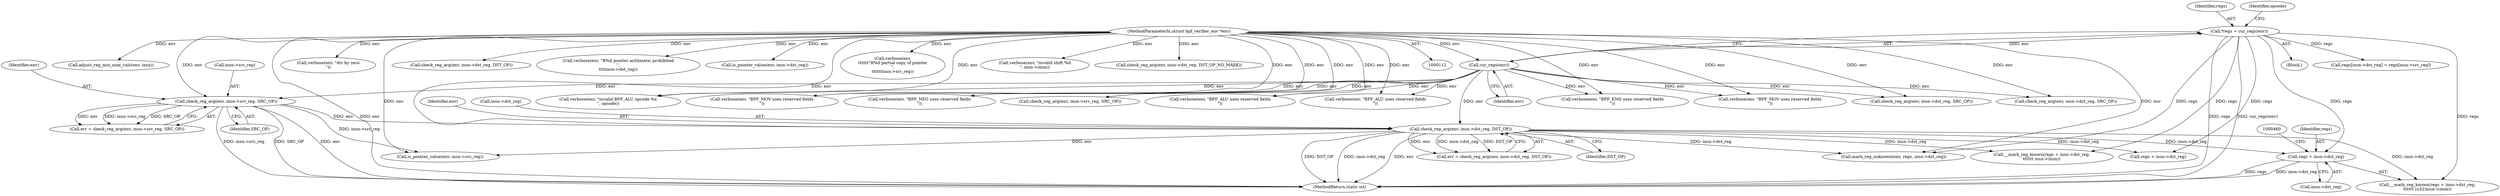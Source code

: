 digraph "0_linux_95a762e2c8c942780948091f8f2a4f32fce1ac6f@pointer" {
"1000454" [label="(Call,regs + insn->dst_reg)"];
"1000117" [label="(Call,*regs = cur_regs(env))"];
"1000119" [label="(Call,cur_regs(env))"];
"1000113" [label="(MethodParameterIn,struct bpf_verifier_env *env)"];
"1000329" [label="(Call,check_reg_arg(env, insn->dst_reg, DST_OP))"];
"1000296" [label="(Call,check_reg_arg(env, insn->src_reg, SRC_OP))"];
"1000294" [label="(Call,err = check_reg_arg(env, insn->src_reg, SRC_OP))"];
"1000288" [label="(Call,verbose(env, \"BPF_MOV uses reserved fields\n\"))"];
"1000330" [label="(Identifier,env)"];
"1000541" [label="(Call,check_reg_arg(env, insn->dst_reg, SRC_OP))"];
"1000378" [label="(Call,is_pointer_value(env, insn->src_reg))"];
"1000455" [label="(Identifier,regs)"];
"1000646" [label="(Call,adjust_reg_min_max_vals(env, insn))"];
"1000443" [label="(Call,regs + insn->dst_reg)"];
"1000321" [label="(Call,verbose(env, \"BPF_MOV uses reserved fields\n\"))"];
"1000329" [label="(Call,check_reg_arg(env, insn->dst_reg, DST_OP))"];
"1000651" [label="(MethodReturn,static int)"];
"1000454" [label="(Call,regs + insn->dst_reg)"];
"1000573" [label="(Call,verbose(env, \"div by zero\n\"))"];
"1000118" [label="(Identifier,regs)"];
"1000123" [label="(Identifier,opcode)"];
"1000296" [label="(Call,check_reg_arg(env, insn->src_reg, SRC_OP))"];
"1000115" [label="(Block,)"];
"1000119" [label="(Call,cur_regs(env))"];
"1000120" [label="(Identifier,env)"];
"1000508" [label="(Call,check_reg_arg(env, insn->src_reg, SRC_OP))"];
"1000251" [label="(Call,check_reg_arg(env, insn->dst_reg, DST_OP))"];
"1000453" [label="(Call,__mark_reg_known(regs + insn->dst_reg,\n\t\t\t\t\t\t (u32)insn->imm))"];
"1000240" [label="(Call,verbose(env, \"R%d pointer arithmetic prohibited\n\",\n\t\t\t\tinsn->dst_reg))"];
"1000327" [label="(Call,err = check_reg_arg(env, insn->dst_reg, DST_OP))"];
"1000234" [label="(Call,is_pointer_value(env, insn->dst_reg))"];
"1000442" [label="(Call,__mark_reg_known(regs + insn->dst_reg,\n\t\t\t\t\t\t insn->imm))"];
"1000500" [label="(Call,verbose(env, \"BPF_ALU uses reserved fields\n\"))"];
"1000117" [label="(Call,*regs = cur_regs(env))"];
"1000301" [label="(Identifier,SRC_OP)"];
"1000384" [label="(Call,verbose(env,\n\t\t\t\t\t\t\"R%d partial copy of pointer\n\",\n\t\t\t\t\t\tinsn->src_reg))"];
"1000215" [label="(Call,verbose(env, \"BPF_END uses reserved fields\n\"))"];
"1000331" [label="(Call,insn->dst_reg)"];
"1000624" [label="(Call,verbose(env, \"invalid shift %d\n\", insn->imm))"];
"1000298" [label="(Call,insn->src_reg)"];
"1000456" [label="(Call,insn->dst_reg)"];
"1000113" [label="(MethodParameterIn,struct bpf_verifier_env *env)"];
"1000635" [label="(Call,check_reg_arg(env, insn->dst_reg, DST_OP_NO_MARK))"];
"1000297" [label="(Identifier,env)"];
"1000223" [label="(Call,check_reg_arg(env, insn->dst_reg, SRC_OP))"];
"1000334" [label="(Identifier,DST_OP)"];
"1000355" [label="(Call,regs[insn->dst_reg] = regs[insn->src_reg])"];
"1000470" [label="(Call,verbose(env, \"invalid BPF_ALU opcode %x\n\", opcode))"];
"1000393" [label="(Call,mark_reg_unknown(env, regs, insn->dst_reg))"];
"1000169" [label="(Call,verbose(env, \"BPF_NEG uses reserved fields\n\"))"];
"1000533" [label="(Call,verbose(env, \"BPF_ALU uses reserved fields\n\"))"];
"1000454" -> "1000453"  [label="AST: "];
"1000454" -> "1000456"  [label="CFG: "];
"1000455" -> "1000454"  [label="AST: "];
"1000456" -> "1000454"  [label="AST: "];
"1000460" -> "1000454"  [label="CFG: "];
"1000454" -> "1000651"  [label="DDG: regs"];
"1000454" -> "1000651"  [label="DDG: insn->dst_reg"];
"1000117" -> "1000454"  [label="DDG: regs"];
"1000329" -> "1000454"  [label="DDG: insn->dst_reg"];
"1000117" -> "1000115"  [label="AST: "];
"1000117" -> "1000119"  [label="CFG: "];
"1000118" -> "1000117"  [label="AST: "];
"1000119" -> "1000117"  [label="AST: "];
"1000123" -> "1000117"  [label="CFG: "];
"1000117" -> "1000651"  [label="DDG: regs"];
"1000117" -> "1000651"  [label="DDG: cur_regs(env)"];
"1000119" -> "1000117"  [label="DDG: env"];
"1000117" -> "1000355"  [label="DDG: regs"];
"1000117" -> "1000393"  [label="DDG: regs"];
"1000117" -> "1000442"  [label="DDG: regs"];
"1000117" -> "1000443"  [label="DDG: regs"];
"1000117" -> "1000453"  [label="DDG: regs"];
"1000119" -> "1000120"  [label="CFG: "];
"1000120" -> "1000119"  [label="AST: "];
"1000113" -> "1000119"  [label="DDG: env"];
"1000119" -> "1000169"  [label="DDG: env"];
"1000119" -> "1000215"  [label="DDG: env"];
"1000119" -> "1000223"  [label="DDG: env"];
"1000119" -> "1000288"  [label="DDG: env"];
"1000119" -> "1000296"  [label="DDG: env"];
"1000119" -> "1000321"  [label="DDG: env"];
"1000119" -> "1000329"  [label="DDG: env"];
"1000119" -> "1000470"  [label="DDG: env"];
"1000119" -> "1000500"  [label="DDG: env"];
"1000119" -> "1000508"  [label="DDG: env"];
"1000119" -> "1000533"  [label="DDG: env"];
"1000119" -> "1000541"  [label="DDG: env"];
"1000113" -> "1000112"  [label="AST: "];
"1000113" -> "1000651"  [label="DDG: env"];
"1000113" -> "1000169"  [label="DDG: env"];
"1000113" -> "1000215"  [label="DDG: env"];
"1000113" -> "1000223"  [label="DDG: env"];
"1000113" -> "1000234"  [label="DDG: env"];
"1000113" -> "1000240"  [label="DDG: env"];
"1000113" -> "1000251"  [label="DDG: env"];
"1000113" -> "1000288"  [label="DDG: env"];
"1000113" -> "1000296"  [label="DDG: env"];
"1000113" -> "1000321"  [label="DDG: env"];
"1000113" -> "1000329"  [label="DDG: env"];
"1000113" -> "1000378"  [label="DDG: env"];
"1000113" -> "1000384"  [label="DDG: env"];
"1000113" -> "1000393"  [label="DDG: env"];
"1000113" -> "1000470"  [label="DDG: env"];
"1000113" -> "1000500"  [label="DDG: env"];
"1000113" -> "1000508"  [label="DDG: env"];
"1000113" -> "1000533"  [label="DDG: env"];
"1000113" -> "1000541"  [label="DDG: env"];
"1000113" -> "1000573"  [label="DDG: env"];
"1000113" -> "1000624"  [label="DDG: env"];
"1000113" -> "1000635"  [label="DDG: env"];
"1000113" -> "1000646"  [label="DDG: env"];
"1000329" -> "1000327"  [label="AST: "];
"1000329" -> "1000334"  [label="CFG: "];
"1000330" -> "1000329"  [label="AST: "];
"1000331" -> "1000329"  [label="AST: "];
"1000334" -> "1000329"  [label="AST: "];
"1000327" -> "1000329"  [label="CFG: "];
"1000329" -> "1000651"  [label="DDG: DST_OP"];
"1000329" -> "1000651"  [label="DDG: insn->dst_reg"];
"1000329" -> "1000651"  [label="DDG: env"];
"1000329" -> "1000327"  [label="DDG: env"];
"1000329" -> "1000327"  [label="DDG: insn->dst_reg"];
"1000329" -> "1000327"  [label="DDG: DST_OP"];
"1000296" -> "1000329"  [label="DDG: env"];
"1000329" -> "1000378"  [label="DDG: env"];
"1000329" -> "1000393"  [label="DDG: insn->dst_reg"];
"1000329" -> "1000442"  [label="DDG: insn->dst_reg"];
"1000329" -> "1000443"  [label="DDG: insn->dst_reg"];
"1000329" -> "1000453"  [label="DDG: insn->dst_reg"];
"1000296" -> "1000294"  [label="AST: "];
"1000296" -> "1000301"  [label="CFG: "];
"1000297" -> "1000296"  [label="AST: "];
"1000298" -> "1000296"  [label="AST: "];
"1000301" -> "1000296"  [label="AST: "];
"1000294" -> "1000296"  [label="CFG: "];
"1000296" -> "1000651"  [label="DDG: insn->src_reg"];
"1000296" -> "1000651"  [label="DDG: SRC_OP"];
"1000296" -> "1000651"  [label="DDG: env"];
"1000296" -> "1000294"  [label="DDG: env"];
"1000296" -> "1000294"  [label="DDG: insn->src_reg"];
"1000296" -> "1000294"  [label="DDG: SRC_OP"];
"1000296" -> "1000378"  [label="DDG: insn->src_reg"];
}
